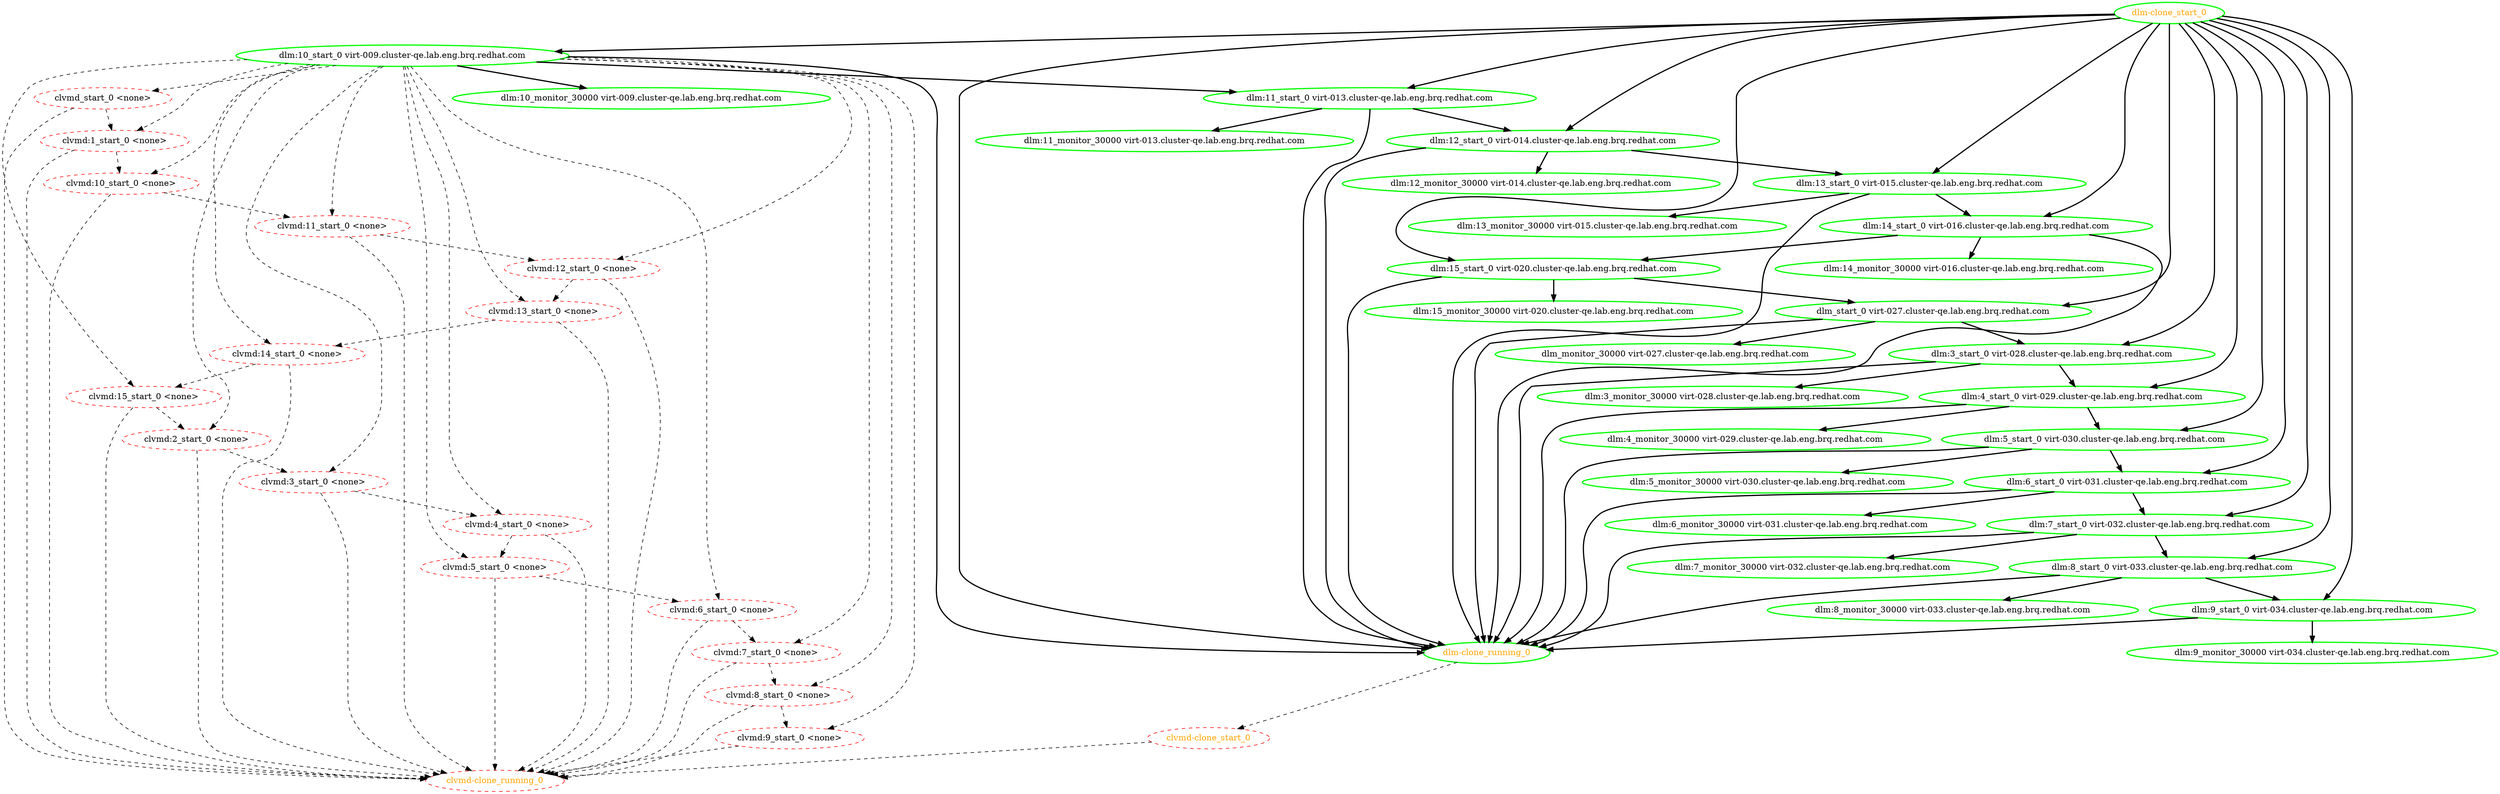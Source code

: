  digraph "g" {
"clvmd-clone_running_0" [ style=dashed color="red" fontcolor="orange"]
"clvmd-clone_start_0" -> "clvmd-clone_running_0" [ style = dashed]
"clvmd-clone_start_0" [ style=dashed color="red" fontcolor="orange"]
"clvmd:10_start_0 <none>" -> "clvmd-clone_running_0" [ style = dashed]
"clvmd:10_start_0 <none>" -> "clvmd:11_start_0 <none>" [ style = dashed]
"clvmd:10_start_0 <none>" [ style=dashed color="red" fontcolor="black"]
"clvmd:11_start_0 <none>" -> "clvmd-clone_running_0" [ style = dashed]
"clvmd:11_start_0 <none>" -> "clvmd:12_start_0 <none>" [ style = dashed]
"clvmd:11_start_0 <none>" [ style=dashed color="red" fontcolor="black"]
"clvmd:12_start_0 <none>" -> "clvmd-clone_running_0" [ style = dashed]
"clvmd:12_start_0 <none>" -> "clvmd:13_start_0 <none>" [ style = dashed]
"clvmd:12_start_0 <none>" [ style=dashed color="red" fontcolor="black"]
"clvmd:13_start_0 <none>" -> "clvmd-clone_running_0" [ style = dashed]
"clvmd:13_start_0 <none>" -> "clvmd:14_start_0 <none>" [ style = dashed]
"clvmd:13_start_0 <none>" [ style=dashed color="red" fontcolor="black"]
"clvmd:14_start_0 <none>" -> "clvmd-clone_running_0" [ style = dashed]
"clvmd:14_start_0 <none>" -> "clvmd:15_start_0 <none>" [ style = dashed]
"clvmd:14_start_0 <none>" [ style=dashed color="red" fontcolor="black"]
"clvmd:15_start_0 <none>" -> "clvmd-clone_running_0" [ style = dashed]
"clvmd:15_start_0 <none>" -> "clvmd:2_start_0 <none>" [ style = dashed]
"clvmd:15_start_0 <none>" [ style=dashed color="red" fontcolor="black"]
"clvmd:1_start_0 <none>" -> "clvmd-clone_running_0" [ style = dashed]
"clvmd:1_start_0 <none>" -> "clvmd:10_start_0 <none>" [ style = dashed]
"clvmd:1_start_0 <none>" [ style=dashed color="red" fontcolor="black"]
"clvmd:2_start_0 <none>" -> "clvmd-clone_running_0" [ style = dashed]
"clvmd:2_start_0 <none>" -> "clvmd:3_start_0 <none>" [ style = dashed]
"clvmd:2_start_0 <none>" [ style=dashed color="red" fontcolor="black"]
"clvmd:3_start_0 <none>" -> "clvmd-clone_running_0" [ style = dashed]
"clvmd:3_start_0 <none>" -> "clvmd:4_start_0 <none>" [ style = dashed]
"clvmd:3_start_0 <none>" [ style=dashed color="red" fontcolor="black"]
"clvmd:4_start_0 <none>" -> "clvmd-clone_running_0" [ style = dashed]
"clvmd:4_start_0 <none>" -> "clvmd:5_start_0 <none>" [ style = dashed]
"clvmd:4_start_0 <none>" [ style=dashed color="red" fontcolor="black"]
"clvmd:5_start_0 <none>" -> "clvmd-clone_running_0" [ style = dashed]
"clvmd:5_start_0 <none>" -> "clvmd:6_start_0 <none>" [ style = dashed]
"clvmd:5_start_0 <none>" [ style=dashed color="red" fontcolor="black"]
"clvmd:6_start_0 <none>" -> "clvmd-clone_running_0" [ style = dashed]
"clvmd:6_start_0 <none>" -> "clvmd:7_start_0 <none>" [ style = dashed]
"clvmd:6_start_0 <none>" [ style=dashed color="red" fontcolor="black"]
"clvmd:7_start_0 <none>" -> "clvmd-clone_running_0" [ style = dashed]
"clvmd:7_start_0 <none>" -> "clvmd:8_start_0 <none>" [ style = dashed]
"clvmd:7_start_0 <none>" [ style=dashed color="red" fontcolor="black"]
"clvmd:8_start_0 <none>" -> "clvmd-clone_running_0" [ style = dashed]
"clvmd:8_start_0 <none>" -> "clvmd:9_start_0 <none>" [ style = dashed]
"clvmd:8_start_0 <none>" [ style=dashed color="red" fontcolor="black"]
"clvmd:9_start_0 <none>" -> "clvmd-clone_running_0" [ style = dashed]
"clvmd:9_start_0 <none>" [ style=dashed color="red" fontcolor="black"]
"clvmd_start_0 <none>" -> "clvmd-clone_running_0" [ style = dashed]
"clvmd_start_0 <none>" -> "clvmd:1_start_0 <none>" [ style = dashed]
"clvmd_start_0 <none>" [ style=dashed color="red" fontcolor="black"]
"dlm-clone_running_0" -> "clvmd-clone_start_0" [ style = dashed]
"dlm-clone_running_0" [ style=bold color="green" fontcolor="orange"]
"dlm-clone_start_0" -> "dlm-clone_running_0" [ style = bold]
"dlm-clone_start_0" -> "dlm:10_start_0 virt-009.cluster-qe.lab.eng.brq.redhat.com" [ style = bold]
"dlm-clone_start_0" -> "dlm:11_start_0 virt-013.cluster-qe.lab.eng.brq.redhat.com" [ style = bold]
"dlm-clone_start_0" -> "dlm:12_start_0 virt-014.cluster-qe.lab.eng.brq.redhat.com" [ style = bold]
"dlm-clone_start_0" -> "dlm:13_start_0 virt-015.cluster-qe.lab.eng.brq.redhat.com" [ style = bold]
"dlm-clone_start_0" -> "dlm:14_start_0 virt-016.cluster-qe.lab.eng.brq.redhat.com" [ style = bold]
"dlm-clone_start_0" -> "dlm:15_start_0 virt-020.cluster-qe.lab.eng.brq.redhat.com" [ style = bold]
"dlm-clone_start_0" -> "dlm:3_start_0 virt-028.cluster-qe.lab.eng.brq.redhat.com" [ style = bold]
"dlm-clone_start_0" -> "dlm:4_start_0 virt-029.cluster-qe.lab.eng.brq.redhat.com" [ style = bold]
"dlm-clone_start_0" -> "dlm:5_start_0 virt-030.cluster-qe.lab.eng.brq.redhat.com" [ style = bold]
"dlm-clone_start_0" -> "dlm:6_start_0 virt-031.cluster-qe.lab.eng.brq.redhat.com" [ style = bold]
"dlm-clone_start_0" -> "dlm:7_start_0 virt-032.cluster-qe.lab.eng.brq.redhat.com" [ style = bold]
"dlm-clone_start_0" -> "dlm:8_start_0 virt-033.cluster-qe.lab.eng.brq.redhat.com" [ style = bold]
"dlm-clone_start_0" -> "dlm:9_start_0 virt-034.cluster-qe.lab.eng.brq.redhat.com" [ style = bold]
"dlm-clone_start_0" -> "dlm_start_0 virt-027.cluster-qe.lab.eng.brq.redhat.com" [ style = bold]
"dlm-clone_start_0" [ style=bold color="green" fontcolor="orange"]
"dlm:10_monitor_30000 virt-009.cluster-qe.lab.eng.brq.redhat.com" [ style=bold color="green" fontcolor="black"]
"dlm:10_start_0 virt-009.cluster-qe.lab.eng.brq.redhat.com" -> "clvmd:10_start_0 <none>" [ style = dashed]
"dlm:10_start_0 virt-009.cluster-qe.lab.eng.brq.redhat.com" -> "clvmd:11_start_0 <none>" [ style = dashed]
"dlm:10_start_0 virt-009.cluster-qe.lab.eng.brq.redhat.com" -> "clvmd:12_start_0 <none>" [ style = dashed]
"dlm:10_start_0 virt-009.cluster-qe.lab.eng.brq.redhat.com" -> "clvmd:13_start_0 <none>" [ style = dashed]
"dlm:10_start_0 virt-009.cluster-qe.lab.eng.brq.redhat.com" -> "clvmd:14_start_0 <none>" [ style = dashed]
"dlm:10_start_0 virt-009.cluster-qe.lab.eng.brq.redhat.com" -> "clvmd:15_start_0 <none>" [ style = dashed]
"dlm:10_start_0 virt-009.cluster-qe.lab.eng.brq.redhat.com" -> "clvmd:1_start_0 <none>" [ style = dashed]
"dlm:10_start_0 virt-009.cluster-qe.lab.eng.brq.redhat.com" -> "clvmd:2_start_0 <none>" [ style = dashed]
"dlm:10_start_0 virt-009.cluster-qe.lab.eng.brq.redhat.com" -> "clvmd:3_start_0 <none>" [ style = dashed]
"dlm:10_start_0 virt-009.cluster-qe.lab.eng.brq.redhat.com" -> "clvmd:4_start_0 <none>" [ style = dashed]
"dlm:10_start_0 virt-009.cluster-qe.lab.eng.brq.redhat.com" -> "clvmd:5_start_0 <none>" [ style = dashed]
"dlm:10_start_0 virt-009.cluster-qe.lab.eng.brq.redhat.com" -> "clvmd:6_start_0 <none>" [ style = dashed]
"dlm:10_start_0 virt-009.cluster-qe.lab.eng.brq.redhat.com" -> "clvmd:7_start_0 <none>" [ style = dashed]
"dlm:10_start_0 virt-009.cluster-qe.lab.eng.brq.redhat.com" -> "clvmd:8_start_0 <none>" [ style = dashed]
"dlm:10_start_0 virt-009.cluster-qe.lab.eng.brq.redhat.com" -> "clvmd:9_start_0 <none>" [ style = dashed]
"dlm:10_start_0 virt-009.cluster-qe.lab.eng.brq.redhat.com" -> "clvmd_start_0 <none>" [ style = dashed]
"dlm:10_start_0 virt-009.cluster-qe.lab.eng.brq.redhat.com" -> "dlm-clone_running_0" [ style = bold]
"dlm:10_start_0 virt-009.cluster-qe.lab.eng.brq.redhat.com" -> "dlm:10_monitor_30000 virt-009.cluster-qe.lab.eng.brq.redhat.com" [ style = bold]
"dlm:10_start_0 virt-009.cluster-qe.lab.eng.brq.redhat.com" -> "dlm:11_start_0 virt-013.cluster-qe.lab.eng.brq.redhat.com" [ style = bold]
"dlm:10_start_0 virt-009.cluster-qe.lab.eng.brq.redhat.com" [ style=bold color="green" fontcolor="black"]
"dlm:11_monitor_30000 virt-013.cluster-qe.lab.eng.brq.redhat.com" [ style=bold color="green" fontcolor="black"]
"dlm:11_start_0 virt-013.cluster-qe.lab.eng.brq.redhat.com" -> "dlm-clone_running_0" [ style = bold]
"dlm:11_start_0 virt-013.cluster-qe.lab.eng.brq.redhat.com" -> "dlm:11_monitor_30000 virt-013.cluster-qe.lab.eng.brq.redhat.com" [ style = bold]
"dlm:11_start_0 virt-013.cluster-qe.lab.eng.brq.redhat.com" -> "dlm:12_start_0 virt-014.cluster-qe.lab.eng.brq.redhat.com" [ style = bold]
"dlm:11_start_0 virt-013.cluster-qe.lab.eng.brq.redhat.com" [ style=bold color="green" fontcolor="black"]
"dlm:12_monitor_30000 virt-014.cluster-qe.lab.eng.brq.redhat.com" [ style=bold color="green" fontcolor="black"]
"dlm:12_start_0 virt-014.cluster-qe.lab.eng.brq.redhat.com" -> "dlm-clone_running_0" [ style = bold]
"dlm:12_start_0 virt-014.cluster-qe.lab.eng.brq.redhat.com" -> "dlm:12_monitor_30000 virt-014.cluster-qe.lab.eng.brq.redhat.com" [ style = bold]
"dlm:12_start_0 virt-014.cluster-qe.lab.eng.brq.redhat.com" -> "dlm:13_start_0 virt-015.cluster-qe.lab.eng.brq.redhat.com" [ style = bold]
"dlm:12_start_0 virt-014.cluster-qe.lab.eng.brq.redhat.com" [ style=bold color="green" fontcolor="black"]
"dlm:13_monitor_30000 virt-015.cluster-qe.lab.eng.brq.redhat.com" [ style=bold color="green" fontcolor="black"]
"dlm:13_start_0 virt-015.cluster-qe.lab.eng.brq.redhat.com" -> "dlm-clone_running_0" [ style = bold]
"dlm:13_start_0 virt-015.cluster-qe.lab.eng.brq.redhat.com" -> "dlm:13_monitor_30000 virt-015.cluster-qe.lab.eng.brq.redhat.com" [ style = bold]
"dlm:13_start_0 virt-015.cluster-qe.lab.eng.brq.redhat.com" -> "dlm:14_start_0 virt-016.cluster-qe.lab.eng.brq.redhat.com" [ style = bold]
"dlm:13_start_0 virt-015.cluster-qe.lab.eng.brq.redhat.com" [ style=bold color="green" fontcolor="black"]
"dlm:14_monitor_30000 virt-016.cluster-qe.lab.eng.brq.redhat.com" [ style=bold color="green" fontcolor="black"]
"dlm:14_start_0 virt-016.cluster-qe.lab.eng.brq.redhat.com" -> "dlm-clone_running_0" [ style = bold]
"dlm:14_start_0 virt-016.cluster-qe.lab.eng.brq.redhat.com" -> "dlm:14_monitor_30000 virt-016.cluster-qe.lab.eng.brq.redhat.com" [ style = bold]
"dlm:14_start_0 virt-016.cluster-qe.lab.eng.brq.redhat.com" -> "dlm:15_start_0 virt-020.cluster-qe.lab.eng.brq.redhat.com" [ style = bold]
"dlm:14_start_0 virt-016.cluster-qe.lab.eng.brq.redhat.com" [ style=bold color="green" fontcolor="black"]
"dlm:15_monitor_30000 virt-020.cluster-qe.lab.eng.brq.redhat.com" [ style=bold color="green" fontcolor="black"]
"dlm:15_start_0 virt-020.cluster-qe.lab.eng.brq.redhat.com" -> "dlm-clone_running_0" [ style = bold]
"dlm:15_start_0 virt-020.cluster-qe.lab.eng.brq.redhat.com" -> "dlm:15_monitor_30000 virt-020.cluster-qe.lab.eng.brq.redhat.com" [ style = bold]
"dlm:15_start_0 virt-020.cluster-qe.lab.eng.brq.redhat.com" -> "dlm_start_0 virt-027.cluster-qe.lab.eng.brq.redhat.com" [ style = bold]
"dlm:15_start_0 virt-020.cluster-qe.lab.eng.brq.redhat.com" [ style=bold color="green" fontcolor="black"]
"dlm:3_monitor_30000 virt-028.cluster-qe.lab.eng.brq.redhat.com" [ style=bold color="green" fontcolor="black"]
"dlm:3_start_0 virt-028.cluster-qe.lab.eng.brq.redhat.com" -> "dlm-clone_running_0" [ style = bold]
"dlm:3_start_0 virt-028.cluster-qe.lab.eng.brq.redhat.com" -> "dlm:3_monitor_30000 virt-028.cluster-qe.lab.eng.brq.redhat.com" [ style = bold]
"dlm:3_start_0 virt-028.cluster-qe.lab.eng.brq.redhat.com" -> "dlm:4_start_0 virt-029.cluster-qe.lab.eng.brq.redhat.com" [ style = bold]
"dlm:3_start_0 virt-028.cluster-qe.lab.eng.brq.redhat.com" [ style=bold color="green" fontcolor="black"]
"dlm:4_monitor_30000 virt-029.cluster-qe.lab.eng.brq.redhat.com" [ style=bold color="green" fontcolor="black"]
"dlm:4_start_0 virt-029.cluster-qe.lab.eng.brq.redhat.com" -> "dlm-clone_running_0" [ style = bold]
"dlm:4_start_0 virt-029.cluster-qe.lab.eng.brq.redhat.com" -> "dlm:4_monitor_30000 virt-029.cluster-qe.lab.eng.brq.redhat.com" [ style = bold]
"dlm:4_start_0 virt-029.cluster-qe.lab.eng.brq.redhat.com" -> "dlm:5_start_0 virt-030.cluster-qe.lab.eng.brq.redhat.com" [ style = bold]
"dlm:4_start_0 virt-029.cluster-qe.lab.eng.brq.redhat.com" [ style=bold color="green" fontcolor="black"]
"dlm:5_monitor_30000 virt-030.cluster-qe.lab.eng.brq.redhat.com" [ style=bold color="green" fontcolor="black"]
"dlm:5_start_0 virt-030.cluster-qe.lab.eng.brq.redhat.com" -> "dlm-clone_running_0" [ style = bold]
"dlm:5_start_0 virt-030.cluster-qe.lab.eng.brq.redhat.com" -> "dlm:5_monitor_30000 virt-030.cluster-qe.lab.eng.brq.redhat.com" [ style = bold]
"dlm:5_start_0 virt-030.cluster-qe.lab.eng.brq.redhat.com" -> "dlm:6_start_0 virt-031.cluster-qe.lab.eng.brq.redhat.com" [ style = bold]
"dlm:5_start_0 virt-030.cluster-qe.lab.eng.brq.redhat.com" [ style=bold color="green" fontcolor="black"]
"dlm:6_monitor_30000 virt-031.cluster-qe.lab.eng.brq.redhat.com" [ style=bold color="green" fontcolor="black"]
"dlm:6_start_0 virt-031.cluster-qe.lab.eng.brq.redhat.com" -> "dlm-clone_running_0" [ style = bold]
"dlm:6_start_0 virt-031.cluster-qe.lab.eng.brq.redhat.com" -> "dlm:6_monitor_30000 virt-031.cluster-qe.lab.eng.brq.redhat.com" [ style = bold]
"dlm:6_start_0 virt-031.cluster-qe.lab.eng.brq.redhat.com" -> "dlm:7_start_0 virt-032.cluster-qe.lab.eng.brq.redhat.com" [ style = bold]
"dlm:6_start_0 virt-031.cluster-qe.lab.eng.brq.redhat.com" [ style=bold color="green" fontcolor="black"]
"dlm:7_monitor_30000 virt-032.cluster-qe.lab.eng.brq.redhat.com" [ style=bold color="green" fontcolor="black"]
"dlm:7_start_0 virt-032.cluster-qe.lab.eng.brq.redhat.com" -> "dlm-clone_running_0" [ style = bold]
"dlm:7_start_0 virt-032.cluster-qe.lab.eng.brq.redhat.com" -> "dlm:7_monitor_30000 virt-032.cluster-qe.lab.eng.brq.redhat.com" [ style = bold]
"dlm:7_start_0 virt-032.cluster-qe.lab.eng.brq.redhat.com" -> "dlm:8_start_0 virt-033.cluster-qe.lab.eng.brq.redhat.com" [ style = bold]
"dlm:7_start_0 virt-032.cluster-qe.lab.eng.brq.redhat.com" [ style=bold color="green" fontcolor="black"]
"dlm:8_monitor_30000 virt-033.cluster-qe.lab.eng.brq.redhat.com" [ style=bold color="green" fontcolor="black"]
"dlm:8_start_0 virt-033.cluster-qe.lab.eng.brq.redhat.com" -> "dlm-clone_running_0" [ style = bold]
"dlm:8_start_0 virt-033.cluster-qe.lab.eng.brq.redhat.com" -> "dlm:8_monitor_30000 virt-033.cluster-qe.lab.eng.brq.redhat.com" [ style = bold]
"dlm:8_start_0 virt-033.cluster-qe.lab.eng.brq.redhat.com" -> "dlm:9_start_0 virt-034.cluster-qe.lab.eng.brq.redhat.com" [ style = bold]
"dlm:8_start_0 virt-033.cluster-qe.lab.eng.brq.redhat.com" [ style=bold color="green" fontcolor="black"]
"dlm:9_monitor_30000 virt-034.cluster-qe.lab.eng.brq.redhat.com" [ style=bold color="green" fontcolor="black"]
"dlm:9_start_0 virt-034.cluster-qe.lab.eng.brq.redhat.com" -> "dlm-clone_running_0" [ style = bold]
"dlm:9_start_0 virt-034.cluster-qe.lab.eng.brq.redhat.com" -> "dlm:9_monitor_30000 virt-034.cluster-qe.lab.eng.brq.redhat.com" [ style = bold]
"dlm:9_start_0 virt-034.cluster-qe.lab.eng.brq.redhat.com" [ style=bold color="green" fontcolor="black"]
"dlm_monitor_30000 virt-027.cluster-qe.lab.eng.brq.redhat.com" [ style=bold color="green" fontcolor="black"]
"dlm_start_0 virt-027.cluster-qe.lab.eng.brq.redhat.com" -> "dlm-clone_running_0" [ style = bold]
"dlm_start_0 virt-027.cluster-qe.lab.eng.brq.redhat.com" -> "dlm:3_start_0 virt-028.cluster-qe.lab.eng.brq.redhat.com" [ style = bold]
"dlm_start_0 virt-027.cluster-qe.lab.eng.brq.redhat.com" -> "dlm_monitor_30000 virt-027.cluster-qe.lab.eng.brq.redhat.com" [ style = bold]
"dlm_start_0 virt-027.cluster-qe.lab.eng.brq.redhat.com" [ style=bold color="green" fontcolor="black"]
}
